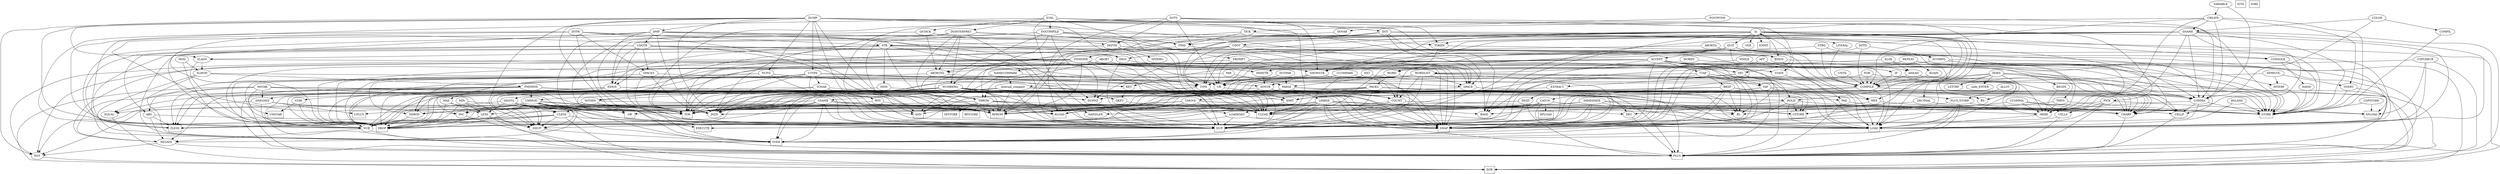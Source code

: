strict digraph words {
"IOINIT" [shape=box]
"IOTX" [shape=box]
"IORX" [shape=box]
"EXECUTE" [shape=box]
"STORE" [shape=box]
"CSTORE" [shape=box]
"LOAD" [shape=box]
"CLOAD" [shape=box]
"RFROM" [shape=box]
"TOR" [shape=box]
"RLOAD" [shape=box]
"SPLOAD" [shape=box]
"SPSTORE" [shape=box]
"RPLOAD" [shape=box]
"RPSTORE" [shape=box]
"DUP" [shape=box]
"OVER" [shape=box]
"SWAP" [shape=box]
"DROP" [shape=box]
"UPLUS" [shape=box]
"PLUS" [shape=box]
"XOR" [shape=box]
"AND" [shape=box]
"OR" [shape=box]
"ZLESS" [shape=box]
"UMSTAR" [shape=box]
"LOADEXEC" -> "LOAD"
"LOADEXEC" -> "DUP"
"LOADEXEC" -> "EXECUTE"
"EMIT" -> "LOADEXEC"
"QKEY" -> "LOADEXEC"
"KEY" -> "QKEY"
"NUFQ" -> "QKEY"
"NUFQ" -> "DUP"
"NUFQ" -> "DDROP"
"NUFQ" -> "KEY"
"NUFQ" -> "EQUAL"
"DEPTH" -> "SPLOAD"
"DEPTH" -> "SPZERO"
"DEPTH" -> "SWAP"
"DEPTH" -> "SUB"
"DEPTH" -> "SLASH"
"PICK" -> "INC"
"PICK" -> "CELLS"
"PICK" -> "SPLOAD"
"PICK" -> "PLUS"
"PICK" -> "LOAD"
"DDUP" -> "OVER"
"DDROP" -> "DROP"
"DUPNZ" -> "DUP"
"ROT" -> "TOR"
"ROT" -> "SWAP"
"ROT" -> "RFROM"
"NOT" -> "XOR"
"NEGATE" -> "NOT"
"NEGATE" -> "PLUS"
"DNEGATE" -> "NOT"
"DNEGATE" -> "TOR"
"DNEGATE" -> "UPLUS"
"DNEGATE" -> "RFROM"
"DNEGATE" -> "PLUS"
"SUB" -> "NEGATE"
"SUB" -> "PLUS"
"ABS" -> "DUP"
"ABS" -> "ZLESS"
"ABS" -> "NEGATE"
"STAR" -> "UMSTAR"
"STAR" -> "DROP"
"MSTAR" -> "DDUP"
"MSTAR" -> "XOR"
"MSTAR" -> "ZLESS"
"MSTAR" -> "TOR"
"MSTAR" -> "ABS"
"MSTAR" -> "SWAP"
"MSTAR" -> "UMSTAR"
"MSTAR" -> "RFROM"
"MSTAR" -> "DNEGATE"
"UMMOD" -> "DDUP"
"UMMOD" -> "ULESS"
"UMMOD" -> "NEGATE"
"UMMOD" -> "TOR"
"UMMOD" -> "DUP"
"UMMOD" -> "UPLUS"
"UMMOD" -> "RFROM"
"UMMOD" -> "PLUS"
"UMMOD" -> "RLOAD"
"UMMOD" -> "SWAP"
"UMMOD" -> "OR"
"UMMOD" -> "DROP"
"UMMOD" -> "INC"
"UMMOD" -> "JNZD"
"UMMOD" -> "DDROP"
"FMSMOD" -> "DUP"
"FMSMOD" -> "ZLESS"
"FMSMOD" -> "TOR"
"FMSMOD" -> "NEGATE"
"FMSMOD" -> "DNEGATE"
"FMSMOD" -> "RFROM"
"FMSMOD" -> "RLOAD"
"FMSMOD" -> "PLUS"
"FMSMOD" -> "UMMOD"
"FMSMOD" -> "SWAP"
"SLMOD" -> "OVER"
"SLMOD" -> "ZLESS"
"SLMOD" -> "SWAP"
"SLMOD" -> "FMSMOD"
"MOD" -> "SLMOD"
"MOD" -> "DROP"
"SLASH" -> "SLMOD"
"SLASH" -> "SWAP"
"SLASH" -> "DROP"
"CELLP" -> "PLUS"
"CHARP" -> "PLUS"
"INC" -> "PLUS"
"DEC" -> "PLUS"
"CELLS" -> "DUP"
"CELLS" -> "PLUS"
"PLUS_STORE" -> "SWAP"
"PLUS_STORE" -> "OVER"
"PLUS_STORE" -> "LOAD"
"PLUS_STORE" -> "PLUS"
"PLUS_STORE" -> "STORE"
"ULESS" -> "DDUP"
"ULESS" -> "XOR"
"ULESS" -> "ZLESS"
"ULESS" -> "SWAP"
"ULESS" -> "DROP"
"ULESS" -> "SUB"
"LESS" -> "DDUP"
"LESS" -> "XOR"
"LESS" -> "ZLESS"
"LESS" -> "DROP"
"LESS" -> "SUB"
"MAX" -> "DDUP"
"MAX" -> "LESS"
"MAX" -> "SWAP"
"MAX" -> "DROP"
"MIN" -> "DDUP"
"MIN" -> "SWAP"
"MIN" -> "LESS"
"MIN" -> "DROP"
"WITHIN" -> "OVER"
"WITHIN" -> "SUB"
"WITHIN" -> "TOR"
"WITHIN" -> "RFROM"
"WITHIN" -> "ULESS"
"EQUAL" -> "XOR"
"COUNT" -> "DUP"
"COUNT" -> "CHARP"
"COUNT" -> "SWAP"
"COUNT" -> "CLOAD"
"CMOVE" -> "TOR"
"CMOVE" -> "DUP"
"CMOVE" -> "CLOAD"
"CMOVE" -> "RLOAD"
"CMOVE" -> "CSTORE"
"CMOVE" -> "CHARP"
"CMOVE" -> "RFROM"
"CMOVE" -> "JNZD"
"CMOVE" -> "DDROP"
"PACKS" -> "DUP"
"PACKS" -> "TOR"
"PACKS" -> "DDUP"
"PACKS" -> "CSTORE"
"PACKS" -> "CHARP"
"PACKS" -> "SWAP"
"PACKS" -> "CMOVE"
"PACKS" -> "RFROM"
"CSAME" -> "TOR"
"CSAME" -> "OVER"
"CSAME" -> "CLOAD"
"CSAME" -> "SUB"
"CSAME" -> "DUP"
"CSAME" -> "RFROM"
"CSAME" -> "DROP"
"CSAME" -> "DDROP"
"CSAME" -> "CHARP"
"CSAME" -> "JNZD"
"internal_compare" -> "SUB"
"internal_compare" -> "DUP"
"internal_compare" -> "TOR"
"internal_compare" -> "DDROP"
"internal_compare" -> "RFROM"
"internal_compare" -> "DROP"
"internal_compare" -> "COUNT"
"internal_compare" -> "CHARP"
"internal_compare" -> "SWAP"
"internal_compare" -> "CSAME"
"CCOMPARE" -> "OVER"
"CCOMPARE" -> "CLOAD"
"CCOMPARE" -> "internal_compare"
"NAMECOMPARE" -> "OVER"
"NAMECOMPARE" -> "CLOAD"
"NAMECOMPARE" -> "AND"
"NAMECOMPARE" -> "internal_compare"
"DOSTR" -> "RFROM"
"DOSTR" -> "RLOAD"
"DOSTR" -> "COUNT"
"DOSTR" -> "PLUS"
"DOSTR" -> "TOR"
"DOSTR" -> "SWAP"
"IMMSTR" -> "DOSTR"
"SHOWSTR" -> "DOSTR"
"SHOWSTR" -> "COUNT"
"SHOWSTR" -> "TYPE"
"PAD" -> "HERE"
"PAD" -> "PLUS"
"BDIGS" -> "PAD"
"BDIGS" -> "STORE"
"EDIGS" -> "DROP"
"EDIGS" -> "LOAD"
"EDIGS" -> "PAD"
"EDIGS" -> "OVER"
"EDIGS" -> "SUB"
"HOLD" -> "LOAD"
"HOLD" -> "DEC"
"HOLD" -> "DUP"
"HOLD" -> "STORE"
"HOLD" -> "CSTORE"
"DIGIT" -> "OVER"
"DIGIT" -> "LESS"
"DIGIT" -> "AND"
"DIGIT" -> "PLUS"
"EXTRACT" -> "SWAP"
"EXTRACT" -> "UMMOD"
"EXTRACT" -> "DIGIT"
"DIG" -> "BASE"
"DIG" -> "LOAD"
"DIG" -> "EXTRACT"
"DIG" -> "HOLD"
"DIGS" -> "DIG"
"DIGS" -> "DUP"
"SIGN" -> "ZLESS"
"SIGN" -> "HOLD"
"STR" -> "DUP"
"STR" -> "TOR"
"STR" -> "ABS"
"STR" -> "BDIGS"
"STR" -> "DIGS"
"STR" -> "RFROM"
"STR" -> "SIGN"
"STR" -> "EDIGS"
"UDOTR" -> "TOR"
"UDOTR" -> "BDIGS"
"UDOTR" -> "DIGS"
"UDOTR" -> "EDIGS"
"UDOTR" -> "RFROM"
"UDOTR" -> "OVER"
"UDOTR" -> "SUB"
"UDOTR" -> "SPACES"
"UDOTR" -> "TYPE"
"DOTR" -> "TOR"
"DOTR" -> "STR"
"DOTR" -> "RFROM"
"DOTR" -> "OVER"
"DOTR" -> "SUB"
"DOTR" -> "SPACES"
"DOTR" -> "TYPE"
"UDOT" -> "SPACE"
"UDOT" -> "BDIGS"
"UDOT" -> "DIGS"
"UDOT" -> "EDIGS"
"UDOT" -> "TYPE"
"DOT" -> "BASE"
"DOT" -> "LOAD"
"DOT" -> "XOR"
"DOT" -> "UDOT"
"DOT" -> "SPACE"
"DOT" -> "STR"
"DOT" -> "TYPE"
"HEX" -> "BASE"
"HEX" -> "STORE"
"DECIMAL" -> "BASE"
"DECIMAL" -> "STORE"
"DIGITQ" -> "TOR"
"DIGITQ" -> "SUB"
"DIGITQ" -> "OVER"
"DIGITQ" -> "LESS"
"DIGITQ" -> "DUP"
"DIGITQ" -> "OR"
"DIGITQ" -> "RFROM"
"DIGITQ" -> "ULESS"
"NUMBERQ" -> "BASE"
"NUMBERQ" -> "LOAD"
"NUMBERQ" -> "TOR"
"NUMBERQ" -> "OVER"
"NUMBERQ" -> "COUNT"
"NUMBERQ" -> "CLOAD"
"NUMBERQ" -> "EQUAL"
"NUMBERQ" -> "HEX"
"NUMBERQ" -> "SWAP"
"NUMBERQ" -> "CHARP"
"NUMBERQ" -> "DEC"
"NUMBERQ" -> "RLOAD"
"NUMBERQ" -> "SUB"
"NUMBERQ" -> "PLUS"
"NUMBERQ" -> "DUPNZ"
"NUMBERQ" -> "DUP"
"NUMBERQ" -> "DIGITQ"
"NUMBERQ" -> "STAR"
"NUMBERQ" -> "RFROM"
"NUMBERQ" -> "INC"
"NUMBERQ" -> "JNZD"
"NUMBERQ" -> "DROP"
"NUMBERQ" -> "NEGATE"
"NUMBERQ" -> "DDROP"
"NUMBERQ" -> "STORE"
"HERE" -> "LOAD"
"SPACE" -> "BL"
"SPACE" -> "EMIT"
"SPACES" -> "MAX"
"SPACES" -> "TOR"
"SPACES" -> "SPACE"
"SPACES" -> "JNZD"
"CR" -> "EMIT"
"BKSP" -> "TOR"
"BKSP" -> "OVER"
"BKSP" -> "RFROM"
"BKSP" -> "SWAP"
"BKSP" -> "XOR"
"BKSP" -> "SUB"
"BKSP" -> "BS"
"BKSP" -> "EMIT"
"BKSP" -> "BL"
"TAP" -> "DUP"
"TAP" -> "EMIT"
"TAP" -> "OVER"
"TAP" -> "CSTORE"
"TAP" -> "CHARP"
"TTAP" -> "DUP"
"TTAP" -> "XOR"
"TTAP" -> "BS"
"TTAP" -> "BL"
"TTAP" -> "TAP"
"TTAP" -> "BKSP"
"TTAP" -> "DROP"
"TTAP" -> "SWAP"
"ACCEPT" -> "OVER"
"ACCEPT" -> "PLUS"
"ACCEPT" -> "DDUP"
"ACCEPT" -> "XOR"
"ACCEPT" -> "KEY"
"ACCEPT" -> "DUP"
"ACCEPT" -> "BL"
"ACCEPT" -> "WITHIN"
"ACCEPT" -> "TAP"
"ACCEPT" -> "TTAP"
"ACCEPT" -> "DROP"
"ACCEPT" -> "SWAP"
"ACCEPT" -> "SUB"
"TYPE" -> "TOR"
"TYPE" -> "DUP"
"TYPE" -> "CLOAD"
"TYPE" -> "EMIT"
"TYPE" -> "CHARP"
"TYPE" -> "JNZD"
"TYPE" -> "DROP"
"TCHAR" -> "AND"
"TCHAR" -> "DUP"
"TCHAR" -> "BL"
"TCHAR" -> "WITHIN"
"TCHAR" -> "DROP"
"LPARSE" -> "STORE"
"LPARSE" -> "OVER"
"LPARSE" -> "TOR"
"LPARSE" -> "DUP"
"LPARSE" -> "DEC"
"LPARSE" -> "LOAD"
"LPARSE" -> "BL"
"LPARSE" -> "EQUAL"
"LPARSE" -> "CLOAD"
"LPARSE" -> "SUB"
"LPARSE" -> "ZLESS"
"LPARSE" -> "NOT"
"LPARSE" -> "PLUS"
"LPARSE" -> "JNZD"
"LPARSE" -> "RFROM"
"LPARSE" -> "DROP"
"LPARSE" -> "SWAP"
"LPARSE" -> "CHARP"
"PARSE" -> "TOR"
"PARSE" -> "LOAD"
"PARSE" -> "PLUS"
"PARSE" -> "SUB"
"PARSE" -> "RFROM"
"PARSE" -> "LPARSE"
"PARSE" -> "PLUS_STORE"
"WORD" -> "PARSE"
"WORD" -> "HERE"
"WORD" -> "PACKS"
"TOKEN" -> "BL"
"TOKEN" -> "WORD"
"DOTPAR" -> "PARSE"
"DOTPAR" -> "TYPE"
"PAR" -> "PARSE"
"PAR" -> "DDROP"
"BSLASH" -> "LOAD"
"BSLASH" -> "STORE"
"FINDONE" -> "DUP"
"FINDONE" -> "LOAD"
"FINDONE" -> "TOR"
"FINDONE" -> "CELLP"
"FINDONE" -> "STATE"
"FINDONE" -> "NOT"
"FINDONE" -> "CLOAD"
"FINDONE" -> "AND"
"FINDONE" -> "DDUP"
"FINDONE" -> "NAMECOMPARE"
"FINDONE" -> "DROP"
"FINDONE" -> "RFROM"
"FINDONE" -> "SWAP"
"FINDONE" -> "CHARP"
"FINDONE" -> "PLUS"
"FINDONE" -> "NEGATE"
"FIND" -> "LOAD"
"FIND" -> "FINDONE"
"CATCH" -> "SPLOAD"
"CATCH" -> "TOR"
"CATCH" -> "HANDLER"
"CATCH" -> "LOAD"
"CATCH" -> "RPLOAD"
"CATCH" -> "STORE"
"CATCH" -> "EXECUTE"
"CATCH" -> "RFROM"
"CATCH" -> "DROP"
"THROW" -> "HANDLER"
"THROW" -> "LOAD"
"THROW" -> "RPSTORE"
"THROW" -> "RFROM"
"THROW" -> "STORE"
"THROW" -> "SWAP"
"THROW" -> "TOR"
"THROW" -> "SPSTORE"
"THROW" -> "DROP"
"ABORT" -> "IMMSTR"
"ABORT" -> "THROW"
"ABORTNZ" -> "DOSTR"
"ABORTNZ" -> "THROW"
"ABORTNZ" -> "DROP"
"STATE" -> "LOAD"
"INTERP" -> "STORE"
"COMPIL" -> "STORE"
"DOINTERPRET" -> "FIND"
"DOINTERPRET" -> "DUPNZ"
"DOINTERPRET" -> "CLOAD"
"DOINTERPRET" -> "AND"
"DOINTERPRET" -> "ABORTNZ"
"DOINTERPRET" -> "EXECUTE"
"DOINTERPRET" -> "NUMBERQ"
"DOINTERPRET" -> "THROW"
"DOCOMPILE" -> "FIND"
"DOCOMPILE" -> "DUPNZ"
"DOCOMPILE" -> "CLOAD"
"DOCOMPILE" -> "AND"
"DOCOMPILE" -> "EXECUTE"
"DOCOMPILE" -> "COMMA"
"DOCOMPILE" -> "NUMBERQ"
"DOCOMPILE" -> "LITERAL"
"DOCOMPILE" -> "THROW"
"TICK" -> "TOKEN"
"TICK" -> "FIND"
"TICK" -> "THROW"
"ALLOT" -> "PLUS_STORE"
"COMMA" -> "HERE"
"COMMA" -> "DUP"
"COMMA" -> "CELLP"
"COMMA" -> "STORE"
"CCOMMA" -> "HERE"
"CCOMMA" -> "DUP"
"CCOMMA" -> "CHARP"
"CCOMMA" -> "STORE"
"CCOMMA" -> "CSTORE"
"POSTPONE" -> "TICK"
"POSTPONE" -> "COMMA"
"COMPILE" -> "RFROM"
"COMPILE" -> "DUP"
"COMPILE" -> "LOAD"
"COMPILE" -> "COMMA"
"COMPILE" -> "CELLP"
"COMPILE" -> "TOR"
"LITERAL" -> "COMPILE"
"SCOMPQ" -> "WORD"
"SCOMPQ" -> "CLOAD"
"SCOMPQ" -> "CHARP"
"SCOMPQ" -> "HERE"
"SCOMPQ" -> "PLUS"
"SCOMPQ" -> "STORE"
"FOR" -> "COMPILE"
"FOR" -> "TOR"
"FOR" -> "HERE"
"NXT" -> "COMPILE"
"NXT" -> "JNZD"
"AFT" -> "DROP"
"AFT" -> "AHEAD"
"AFT" -> "BEGIN"
"AFT" -> "SWAP"
"BEGIN" -> "HERE"
"UNTIL" -> "COMPILE"
"AGAIN" -> "COMPILE"
"IF" -> "COMPILE"
"IF" -> "COMMA"
"AHEAD" -> "COMPILE"
"AHEAD" -> "COMMA"
"REPEAT" -> "AGAIN"
"REPEAT" -> "HERE"
"REPEAT" -> "SWAP"
"REPEAT" -> "STORE"
"THEN" -> "HERE"
"THEN" -> "SWAP"
"THEN" -> "STORE"
"ELSE" -> "AHEAD"
"ELSE" -> "SWAP"
"ELSE" -> "THEN"
"WHILE" -> "IF"
"WHILE" -> "SWAP"
"ABORTQ" -> "COMPILE"
"ABORTQ" -> "ABORTNZ"
"ABORTQ" -> "SCOMPQ"
"STRQ" -> "COMPILE"
"STRQ" -> "IMMSTR"
"STRQ" -> "SCOMPQ"
"DOTQ" -> "COMPILE"
"DOTQ" -> "SHOWSTR"
"DOTQ" -> "SCOMPQ"
"SNAME" -> "HERE"
"SNAME" -> "STORE"
"SNAME" -> "LOAD"
"SNAME" -> "COMMA"
"SNAME" -> "TOKEN"
"SNAME" -> "DUP"
"SNAME" -> "FIND"
"SNAME" -> "SHOWSTR"
"SNAME" -> "DROP"
"SNAME" -> "CLOAD"
"SNAME" -> "CHARP"
"SNAME" -> "PLUS"
"COLON" -> "SNAME"
"COLON" -> "COMMA"
"COLON" -> "COMPIL"
"OVERT" -> "LOAD"
"OVERT" -> "STORE"
"SEMICOL" -> "COMPILE"
"SEMICOL" -> "OVERT"
"SEMICOL" -> "INTERP"
"IMMEDIATE" -> "LOAD"
"IMMEDIATE" -> "CELLP"
"IMMEDIATE" -> "DUP"
"IMMEDIATE" -> "CLOAD"
"IMMEDIATE" -> "OR"
"IMMEDIATE" -> "SWAP"
"IMMEDIATE" -> "CSTORE"
"DOVAR" -> "RFROM"
"CREATE" -> "SNAME"
"CREATE" -> "OVERT"
"CREATE" -> "COMMA"
"CREATE" -> "HERE"
"CREATE" -> "STORE"
"CREATE" -> "COMPILE"
"CREATE" -> "DOVAR"
"VARIABLE" -> "CREATE"
"VARIABLE" -> "COMMA"
"DOES" -> "COMPILE"
"DOES" -> "CELLS"
"DOES" -> "PLUS"
"DOES" -> "COMMA"
"DOES" -> "LSTCRP"
"DOES" -> "LOAD"
"DOES" -> "STORE"
"DOES" -> "code_ENTER"
"DOES" -> "RFROM"
"PROMPT" -> "STATE"
"PROMPT" -> "NOT"
"PROMPT" -> "SHOWSTR"
"PROMPT" -> "CR"
"QSTACK" -> "DEPTH"
"QSTACK" -> "ZLESS"
"QSTACK" -> "ABORTNZ"
"EVAL" -> "TOKEN"
"EVAL" -> "DUP"
"EVAL" -> "CLOAD"
"EVAL" -> "STATE"
"EVAL" -> "DOCOMPILE"
"EVAL" -> "DOINTERPRET"
"EVAL" -> "QSTACK"
"EVAL" -> "DROP"
"EVAL" -> "PROMPT"
"HAND" -> "STORE"
"CONSOLE" -> "STORE"
"CONSOLE" -> "HAND"
"QUIT" -> "INTERP"
"QUIT" -> "LOAD"
"QUIT" -> "ACCEPT"
"QUIT" -> "STORE"
"QUIT" -> "CATCH"
"QUIT" -> "DUPNZ"
"QUIT" -> "CONSOLE"
"QUIT" -> "SHOWSTR"
"QUIT" -> "COUNT"
"QUIT" -> "TYPE"
"QUIT" -> "CR"
"UTYPE" -> "TOR"
"UTYPE" -> "DUP"
"UTYPE" -> "CLOAD"
"UTYPE" -> "TCHAR"
"UTYPE" -> "EMIT"
"UTYPE" -> "CHARP"
"UTYPE" -> "JNZD"
"UTYPE" -> "DROP"
"DMP" -> "OVER"
"DMP" -> "UDOTR"
"DMP" -> "SPACE"
"DMP" -> "TOR"
"DMP" -> "DUP"
"DMP" -> "CLOAD"
"DMP" -> "INC"
"DMP" -> "JNZD"
"DUMP" -> "BASE"
"DUMP" -> "LOAD"
"DUMP" -> "TOR"
"DUMP" -> "HEX"
"DUMP" -> "SLASH"
"DUMP" -> "CR"
"DUMP" -> "DDUP"
"DUMP" -> "DMP"
"DUMP" -> "ROT"
"DUMP" -> "SPACE"
"DUMP" -> "UTYPE"
"DUMP" -> "NUFQ"
"DUMP" -> "NOT"
"DUMP" -> "JNZD"
"DUMP" -> "RFROM"
"DUMP" -> "DROP"
"DUMP" -> "STORE"
"DOTS" -> "CR"
"DOTS" -> "DEPTH"
"DOTS" -> "TOR"
"DOTS" -> "RLOAD"
"DOTS" -> "PICK"
"DOTS" -> "DOT"
"DOTS" -> "JNZD"
"DOTS" -> "SHOWSTR"
"CSPSTORE" -> "SPLOAD"
"CSPSTORE" -> "STORE"
"CSPCHECK" -> "SPLOAD"
"CSPCHECK" -> "LOAD"
"CSPCHECK" -> "XOR"
"CSPCHECK" -> "ABORTNZ"
"WORDLIST" -> "CR"
"WORDLIST" -> "DUP"
"WORDLIST" -> "LOAD"
"WORDLIST" -> "SWAP"
"WORDLIST" -> "CELLP"
"WORDLIST" -> "COUNT"
"WORDLIST" -> "AND"
"WORDLIST" -> "SPACE"
"WORDLIST" -> "TYPE"
"WORDLIST" -> "DUPNZ"
"WORDS" -> "LOAD"
"WORDS" -> "WORDLIST"
"hi" -> "CR"
"hi" -> "SHOWSTR"
"hi" -> "BASE"
"hi" -> "LOAD"
"hi" -> "TOR"
"hi" -> "HEX"
"hi" -> "VER"
"hi" -> "BDIGS"
"hi" -> "DIG"
"hi" -> "HOLD"
"hi" -> "EDIGS"
"hi" -> "TYPE"
"hi" -> "RFROM"
"hi" -> "STORE"
"hi" -> "IOINIT"
"hi" -> "CONSOLE"
"hi" -> "DECIMAL"
"hi" -> "hi"
"hi" -> "QUIT"
}
